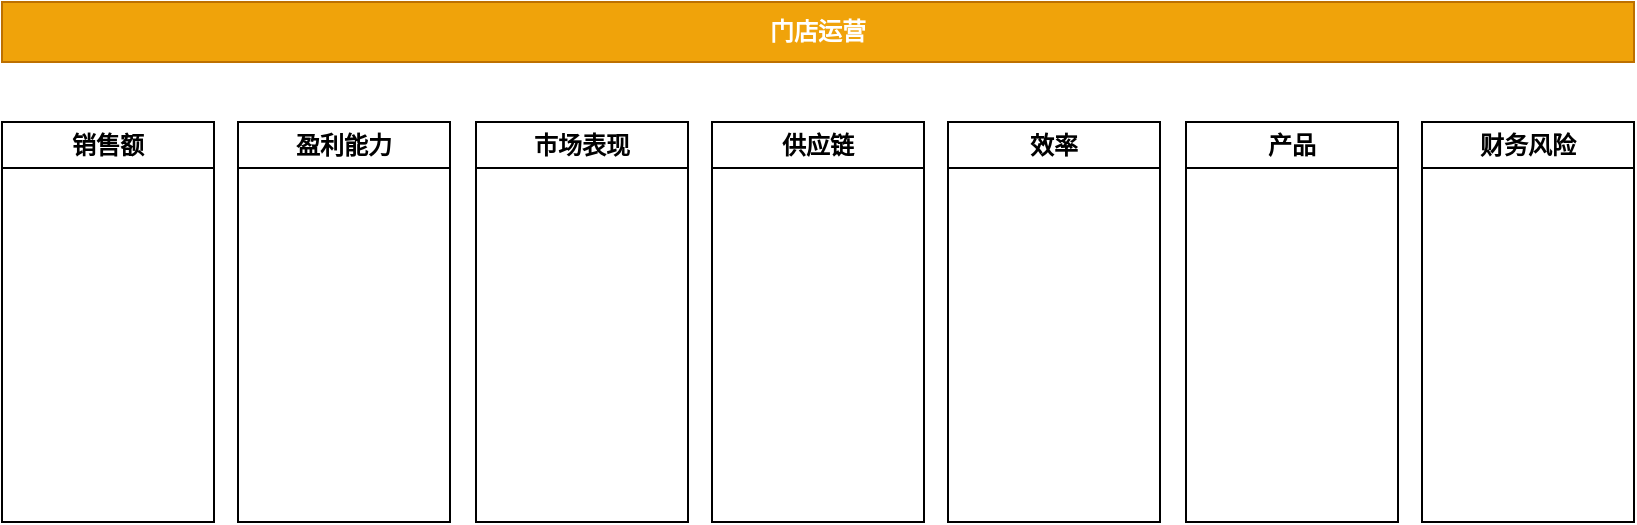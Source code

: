 <mxfile version="26.2.8">
  <diagram name="第 1 页" id="GskqJcH7MVZhV6aUFAPI">
    <mxGraphModel dx="1002" dy="597" grid="1" gridSize="10" guides="1" tooltips="1" connect="1" arrows="1" fold="1" page="1" pageScale="1" pageWidth="827" pageHeight="1169" math="0" shadow="0">
      <root>
        <mxCell id="0" />
        <mxCell id="1" parent="0" />
        <mxCell id="HJ7cx-dCD4smT8NFuNB5-1" value="门店运营" style="rounded=0;whiteSpace=wrap;html=1;labelBackgroundColor=none;fillColor=#f0a30a;strokeColor=#BD7000;fontColor=#FFFFFF;fontStyle=1" vertex="1" parent="1">
          <mxGeometry x="94" y="100" width="816" height="30" as="geometry" />
        </mxCell>
        <mxCell id="HJ7cx-dCD4smT8NFuNB5-3" value="销售额" style="swimlane;whiteSpace=wrap;html=1;" vertex="1" parent="1">
          <mxGeometry x="94" y="160" width="106" height="200" as="geometry" />
        </mxCell>
        <mxCell id="HJ7cx-dCD4smT8NFuNB5-4" value="盈利能力" style="swimlane;whiteSpace=wrap;html=1;" vertex="1" parent="1">
          <mxGeometry x="212" y="160" width="106" height="200" as="geometry" />
        </mxCell>
        <mxCell id="HJ7cx-dCD4smT8NFuNB5-5" value="市场表现" style="swimlane;whiteSpace=wrap;html=1;" vertex="1" parent="1">
          <mxGeometry x="331" y="160" width="106" height="200" as="geometry" />
        </mxCell>
        <mxCell id="HJ7cx-dCD4smT8NFuNB5-6" value="供应链" style="swimlane;whiteSpace=wrap;html=1;startSize=23;" vertex="1" parent="1">
          <mxGeometry x="449" y="160" width="106" height="200" as="geometry" />
        </mxCell>
        <mxCell id="HJ7cx-dCD4smT8NFuNB5-7" value="效率" style="swimlane;whiteSpace=wrap;html=1;startSize=23;" vertex="1" parent="1">
          <mxGeometry x="567" y="160" width="106" height="200" as="geometry" />
        </mxCell>
        <mxCell id="HJ7cx-dCD4smT8NFuNB5-8" value="产品" style="swimlane;whiteSpace=wrap;html=1;startSize=23;" vertex="1" parent="1">
          <mxGeometry x="686" y="160" width="106" height="200" as="geometry" />
        </mxCell>
        <mxCell id="HJ7cx-dCD4smT8NFuNB5-9" value="财务风险" style="swimlane;whiteSpace=wrap;html=1;startSize=23;" vertex="1" parent="1">
          <mxGeometry x="804" y="160" width="106" height="200" as="geometry" />
        </mxCell>
      </root>
    </mxGraphModel>
  </diagram>
</mxfile>
